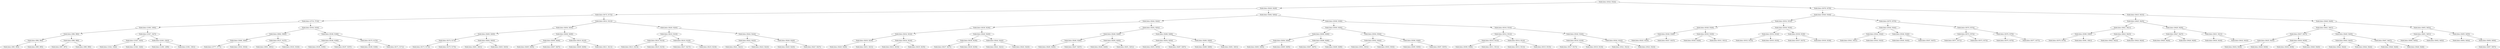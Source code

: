 digraph G{
1006439131 [label="Node{data=[9324, 9324]}"]
1006439131 -> 1944550495
1944550495 [label="Node{data=[9228, 9228]}"]
1944550495 -> 2095935595
2095935595 [label="Node{data=[9172, 9172]}"]
2095935595 -> 1685402356
1685402356 [label="Node{data=[3716, 3716]}"]
1685402356 -> 932009843
932009843 [label="Node{data=[1000, 1000]}"]
932009843 -> 2134949977
2134949977 [label="Node{data=[996, 996]}"]
2134949977 -> 1748601330
1748601330 [label="Node{data=[994, 994]}"]
1748601330 -> 630650003
630650003 [label="Node{data=[993, 993]}"]
1748601330 -> 2021460381
2021460381 [label="Node{data=[995, 995]}"]
2134949977 -> 21388483
21388483 [label="Node{data=[998, 998]}"]
21388483 -> 630465280
630465280 [label="Node{data=[997, 997]}"]
21388483 -> 926185805
926185805 [label="Node{data=[999, 999]}"]
932009843 -> 655736791
655736791 [label="Node{data=[1027, 1027]}"]
655736791 -> 335957938
335957938 [label="Node{data=[1025, 1025]}"]
335957938 -> 269410833
269410833 [label="Node{data=[1024, 1024]}"]
335957938 -> 82059084
82059084 [label="Node{data=[1026, 1026]}"]
655736791 -> 235266816
235266816 [label="Node{data=[2363, 2363]}"]
235266816 -> 676877997
676877997 [label="Node{data=[1299, 1299]}"]
235266816 -> 1335965661
1335965661 [label="Node{data=[3381, 3381]}"]
1685402356 -> 1796955930
1796955930 [label="Node{data=[9164, 9164]}"]
1796955930 -> 1252506778
1252506778 [label="Node{data=[9062, 9062]}"]
1252506778 -> 538994269
538994269 [label="Node{data=[3849, 3849]}"]
538994269 -> 1719247451
1719247451 [label="Node{data=[3777, 3777]}"]
538994269 -> 1470874113
1470874113 [label="Node{data=[3916, 3916]}"]
1252506778 -> 547350274
547350274 [label="Node{data=[9127, 9127]}"]
547350274 -> 61767618
61767618 [label="Node{data=[9091, 9091]}"]
547350274 -> 678325910
678325910 [label="Node{data=[9163, 9163]}"]
1796955930 -> 568068688
568068688 [label="Node{data=[9168, 9168]}"]
568068688 -> 2124697246
2124697246 [label="Node{data=[9166, 9166]}"]
2124697246 -> 243564263
243564263 [label="Node{data=[9165, 9165]}"]
2124697246 -> 1430633343
1430633343 [label="Node{data=[9167, 9167]}"]
568068688 -> 344630541
344630541 [label="Node{data=[9170, 9170]}"]
344630541 -> 1208408508
1208408508 [label="Node{data=[9169, 9169]}"]
344630541 -> 1700328733
1700328733 [label="Node{data=[9171, 9171]}"]
2095935595 -> 490615946
490615946 [label="Node{data=[9212, 9212]}"]
490615946 -> 1549621485
1549621485 [label="Node{data=[9204, 9204]}"]
1549621485 -> 577286627
577286627 [label="Node{data=[9200, 9200]}"]
577286627 -> 12212398
12212398 [label="Node{data=[9174, 9174]}"]
12212398 -> 1825351255
1825351255 [label="Node{data=[9173, 9173]}"]
12212398 -> 1516245267
1516245267 [label="Node{data=[9175, 9175]}"]
577286627 -> 1038107669
1038107669 [label="Node{data=[9202, 9202]}"]
1038107669 -> 1867318319
1867318319 [label="Node{data=[9201, 9201]}"]
1038107669 -> 1715136911
1715136911 [label="Node{data=[9203, 9203]}"]
1549621485 -> 1007195346
1007195346 [label="Node{data=[9208, 9208]}"]
1007195346 -> 58179498
58179498 [label="Node{data=[9206, 9206]}"]
58179498 -> 68992919
68992919 [label="Node{data=[9205, 9205]}"]
58179498 -> 895174666
895174666 [label="Node{data=[9207, 9207]}"]
1007195346 -> 1301148791
1301148791 [label="Node{data=[9210, 9210]}"]
1301148791 -> 1933150339
1933150339 [label="Node{data=[9209, 9209]}"]
1301148791 -> 314077556
314077556 [label="Node{data=[9211, 9211]}"]
490615946 -> 2110545969
2110545969 [label="Node{data=[9220, 9220]}"]
2110545969 -> 1598037427
1598037427 [label="Node{data=[9216, 9216]}"]
1598037427 -> 1610808136
1610808136 [label="Node{data=[9214, 9214]}"]
1610808136 -> 828380653
828380653 [label="Node{data=[9213, 9213]}"]
1610808136 -> 791885336
791885336 [label="Node{data=[9215, 9215]}"]
1598037427 -> 1891699656
1891699656 [label="Node{data=[9218, 9218]}"]
1891699656 -> 124679715
124679715 [label="Node{data=[9217, 9217]}"]
1891699656 -> 915461214
915461214 [label="Node{data=[9219, 9219]}"]
2110545969 -> 2471778
2471778 [label="Node{data=[9224, 9224]}"]
2471778 -> 2017620965
2017620965 [label="Node{data=[9222, 9222]}"]
2017620965 -> 208260512
208260512 [label="Node{data=[9221, 9221]}"]
2017620965 -> 1013697111
1013697111 [label="Node{data=[9223, 9223]}"]
2471778 -> 291038239
291038239 [label="Node{data=[9226, 9226]}"]
291038239 -> 2062442634
2062442634 [label="Node{data=[9225, 9225]}"]
291038239 -> 942188218
942188218 [label="Node{data=[9227, 9227]}"]
1944550495 -> 1525938842
1525938842 [label="Node{data=[9292, 9292]}"]
1525938842 -> 207459783
207459783 [label="Node{data=[9244, 9244]}"]
207459783 -> 96362230
96362230 [label="Node{data=[9236, 9236]}"]
96362230 -> 2019435917
2019435917 [label="Node{data=[9232, 9232]}"]
2019435917 -> 1035740982
1035740982 [label="Node{data=[9230, 9230]}"]
1035740982 -> 1563389675
1563389675 [label="Node{data=[9229, 9229]}"]
1035740982 -> 705811030
705811030 [label="Node{data=[9231, 9231]}"]
2019435917 -> 602601684
602601684 [label="Node{data=[9234, 9234]}"]
602601684 -> 2134109704
2134109704 [label="Node{data=[9233, 9233]}"]
602601684 -> 1506643763
1506643763 [label="Node{data=[9235, 9235]}"]
96362230 -> 2104128830
2104128830 [label="Node{data=[9240, 9240]}"]
2104128830 -> 154279455
154279455 [label="Node{data=[9238, 9238]}"]
154279455 -> 1771168415
1771168415 [label="Node{data=[9237, 9237]}"]
154279455 -> 1552960649
1552960649 [label="Node{data=[9239, 9239]}"]
2104128830 -> 1929187744
1929187744 [label="Node{data=[9242, 9242]}"]
1929187744 -> 1797667590
1797667590 [label="Node{data=[9241, 9241]}"]
1929187744 -> 222669287
222669287 [label="Node{data=[9243, 9243]}"]
207459783 -> 1408190658
1408190658 [label="Node{data=[9252, 9252]}"]
1408190658 -> 1225077518
1225077518 [label="Node{data=[9248, 9248]}"]
1225077518 -> 329371427
329371427 [label="Node{data=[9246, 9246]}"]
329371427 -> 856380961
856380961 [label="Node{data=[9245, 9245]}"]
329371427 -> 436974042
436974042 [label="Node{data=[9247, 9247]}"]
1225077518 -> 2062970070
2062970070 [label="Node{data=[9250, 9250]}"]
2062970070 -> 1731423356
1731423356 [label="Node{data=[9249, 9249]}"]
2062970070 -> 241206501
241206501 [label="Node{data=[9251, 9251]}"]
1408190658 -> 1235382674
1235382674 [label="Node{data=[9288, 9288]}"]
1235382674 -> 16458924
16458924 [label="Node{data=[9254, 9254]}"]
16458924 -> 2086139971
2086139971 [label="Node{data=[9253, 9253]}"]
16458924 -> 1989807232
1989807232 [label="Node{data=[9287, 9287]}"]
1235382674 -> 745458976
745458976 [label="Node{data=[9290, 9290]}"]
745458976 -> 1969832517
1969832517 [label="Node{data=[9289, 9289]}"]
745458976 -> 918501707
918501707 [label="Node{data=[9291, 9291]}"]
1525938842 -> 283626768
283626768 [label="Node{data=[9308, 9308]}"]
283626768 -> 1245320673
1245320673 [label="Node{data=[9300, 9300]}"]
1245320673 -> 1971195273
1971195273 [label="Node{data=[9296, 9296]}"]
1971195273 -> 985929484
985929484 [label="Node{data=[9294, 9294]}"]
985929484 -> 350601737
350601737 [label="Node{data=[9293, 9293]}"]
985929484 -> 250234985
250234985 [label="Node{data=[9295, 9295]}"]
1971195273 -> 192745080
192745080 [label="Node{data=[9298, 9298]}"]
192745080 -> 295371884
295371884 [label="Node{data=[9297, 9297]}"]
192745080 -> 726952412
726952412 [label="Node{data=[9299, 9299]}"]
1245320673 -> 1998706143
1998706143 [label="Node{data=[9304, 9304]}"]
1998706143 -> 348920717
348920717 [label="Node{data=[9302, 9302]}"]
348920717 -> 1564333340
1564333340 [label="Node{data=[9301, 9301]}"]
348920717 -> 1429167598
1429167598 [label="Node{data=[9303, 9303]}"]
1998706143 -> 752477625
752477625 [label="Node{data=[9306, 9306]}"]
752477625 -> 1480430556
1480430556 [label="Node{data=[9305, 9305]}"]
752477625 -> 1805334770
1805334770 [label="Node{data=[9307, 9307]}"]
283626768 -> 1156896834
1156896834 [label="Node{data=[9316, 9316]}"]
1156896834 -> 660805960
660805960 [label="Node{data=[9312, 9312]}"]
660805960 -> 326425867
326425867 [label="Node{data=[9310, 9310]}"]
326425867 -> 563751743
563751743 [label="Node{data=[9309, 9309]}"]
326425867 -> 1137623430
1137623430 [label="Node{data=[9311, 9311]}"]
660805960 -> 2094541294
2094541294 [label="Node{data=[9314, 9314]}"]
2094541294 -> 1240547323
1240547323 [label="Node{data=[9313, 9313]}"]
2094541294 -> 960640553
960640553 [label="Node{data=[9315, 9315]}"]
1156896834 -> 204804726
204804726 [label="Node{data=[9320, 9320]}"]
204804726 -> 824171847
824171847 [label="Node{data=[9318, 9318]}"]
824171847 -> 1901142648
1901142648 [label="Node{data=[9317, 9317]}"]
824171847 -> 1493872901
1493872901 [label="Node{data=[9319, 9319]}"]
204804726 -> 2097725168
2097725168 [label="Node{data=[9322, 9322]}"]
2097725168 -> 850571763
850571763 [label="Node{data=[9321, 9321]}"]
2097725168 -> 1250428735
1250428735 [label="Node{data=[9323, 9323]}"]
1006439131 -> 1174799858
1174799858 [label="Node{data=[9378, 9378]}"]
1174799858 -> 2118245628
2118245628 [label="Node{data=[9340, 9340]}"]
2118245628 -> 1499187182
1499187182 [label="Node{data=[9332, 9332]}"]
1499187182 -> 1398833669
1398833669 [label="Node{data=[9328, 9328]}"]
1398833669 -> 633283598
633283598 [label="Node{data=[9326, 9326]}"]
633283598 -> 1432992377
1432992377 [label="Node{data=[9325, 9325]}"]
633283598 -> 1384801165
1384801165 [label="Node{data=[9327, 9327]}"]
1398833669 -> 86877043
86877043 [label="Node{data=[9330, 9330]}"]
86877043 -> 1500407948
1500407948 [label="Node{data=[9329, 9329]}"]
86877043 -> 1103936426
1103936426 [label="Node{data=[9331, 9331]}"]
1499187182 -> 1088110101
1088110101 [label="Node{data=[9336, 9336]}"]
1088110101 -> 679820102
679820102 [label="Node{data=[9334, 9334]}"]
679820102 -> 33889490
33889490 [label="Node{data=[9333, 9333]}"]
679820102 -> 649131731
649131731 [label="Node{data=[9335, 9335]}"]
1088110101 -> 1057116038
1057116038 [label="Node{data=[9338, 9338]}"]
1057116038 -> 1046219819
1046219819 [label="Node{data=[9337, 9337]}"]
1057116038 -> 336950462
336950462 [label="Node{data=[9339, 9339]}"]
2118245628 -> 900865665
900865665 [label="Node{data=[9370, 9370]}"]
900865665 -> 409012686
409012686 [label="Node{data=[9344, 9344]}"]
409012686 -> 1174561725
1174561725 [label="Node{data=[9342, 9342]}"]
1174561725 -> 2030919495
2030919495 [label="Node{data=[9341, 9341]}"]
1174561725 -> 1550717169
1550717169 [label="Node{data=[9343, 9343]}"]
409012686 -> 1280400843
1280400843 [label="Node{data=[9346, 9346]}"]
1280400843 -> 421253239
421253239 [label="Node{data=[9345, 9345]}"]
1280400843 -> 176116596
176116596 [label="Node{data=[9347, 9347]}"]
900865665 -> 641344338
641344338 [label="Node{data=[9374, 9374]}"]
641344338 -> 1623428443
1623428443 [label="Node{data=[9372, 9372]}"]
1623428443 -> 656171356
656171356 [label="Node{data=[9371, 9371]}"]
1623428443 -> 1460167224
1460167224 [label="Node{data=[9373, 9373]}"]
641344338 -> 543161144
543161144 [label="Node{data=[9376, 9376]}"]
543161144 -> 1544160061
1544160061 [label="Node{data=[9375, 9375]}"]
543161144 -> 408457057
408457057 [label="Node{data=[9377, 9377]}"]
1174799858 -> 206907376
206907376 [label="Node{data=[9433, 9433]}"]
206907376 -> 1393331065
1393331065 [label="Node{data=[9425, 9425]}"]
1393331065 -> 1603500494
1603500494 [label="Node{data=[9421, 9421]}"]
1603500494 -> 65849050
65849050 [label="Node{data=[9380, 9380]}"]
65849050 -> 648223728
648223728 [label="Node{data=[9379, 9379]}"]
65849050 -> 297999134
297999134 [label="Node{data=[9381, 9381]}"]
1603500494 -> 1440374241
1440374241 [label="Node{data=[9423, 9423]}"]
1440374241 -> 820349846
820349846 [label="Node{data=[9422, 9422]}"]
1440374241 -> 237464289
237464289 [label="Node{data=[9424, 9424]}"]
1393331065 -> 129338320
129338320 [label="Node{data=[9429, 9429]}"]
129338320 -> 8907666
8907666 [label="Node{data=[9427, 9427]}"]
8907666 -> 472017199
472017199 [label="Node{data=[9426, 9426]}"]
8907666 -> 703035432
703035432 [label="Node{data=[9428, 9428]}"]
129338320 -> 44535247
44535247 [label="Node{data=[9431, 9431]}"]
44535247 -> 1027812722
1027812722 [label="Node{data=[9430, 9430]}"]
44535247 -> 841437412
841437412 [label="Node{data=[9432, 9432]}"]
206907376 -> 546523312
546523312 [label="Node{data=[9449, 9449]}"]
546523312 -> 509894808
509894808 [label="Node{data=[9441, 9441]}"]
509894808 -> 979953307
979953307 [label="Node{data=[9437, 9437]}"]
979953307 -> 851452226
851452226 [label="Node{data=[9435, 9435]}"]
851452226 -> 137111906
137111906 [label="Node{data=[9434, 9434]}"]
851452226 -> 905050207
905050207 [label="Node{data=[9436, 9436]}"]
979953307 -> 1213242436
1213242436 [label="Node{data=[9439, 9439]}"]
1213242436 -> 2066316861
2066316861 [label="Node{data=[9438, 9438]}"]
1213242436 -> 312946435
312946435 [label="Node{data=[9440, 9440]}"]
509894808 -> 674106888
674106888 [label="Node{data=[9445, 9445]}"]
674106888 -> 1691354613
1691354613 [label="Node{data=[9443, 9443]}"]
1691354613 -> 1412974532
1412974532 [label="Node{data=[9442, 9442]}"]
1691354613 -> 2135729527
2135729527 [label="Node{data=[9444, 9444]}"]
674106888 -> 659204824
659204824 [label="Node{data=[9447, 9447]}"]
659204824 -> 1129442409
1129442409 [label="Node{data=[9446, 9446]}"]
659204824 -> 1438746016
1438746016 [label="Node{data=[9448, 9448]}"]
546523312 -> 1329390962
1329390962 [label="Node{data=[9453, 9453]}"]
1329390962 -> 1037212199
1037212199 [label="Node{data=[9451, 9451]}"]
1037212199 -> 1898715984
1898715984 [label="Node{data=[9450, 9450]}"]
1037212199 -> 672758864
672758864 [label="Node{data=[9452, 9452]}"]
1329390962 -> 10881876
10881876 [label="Node{data=[9455, 9455]}"]
10881876 -> 697084613
697084613 [label="Node{data=[9454, 9454]}"]
10881876 -> 946586175
946586175 [label="Node{data=[9456, 9456]}"]
946586175 -> 1542701726
1542701726 [label="Node{data=[9457, 9457]}"]
}